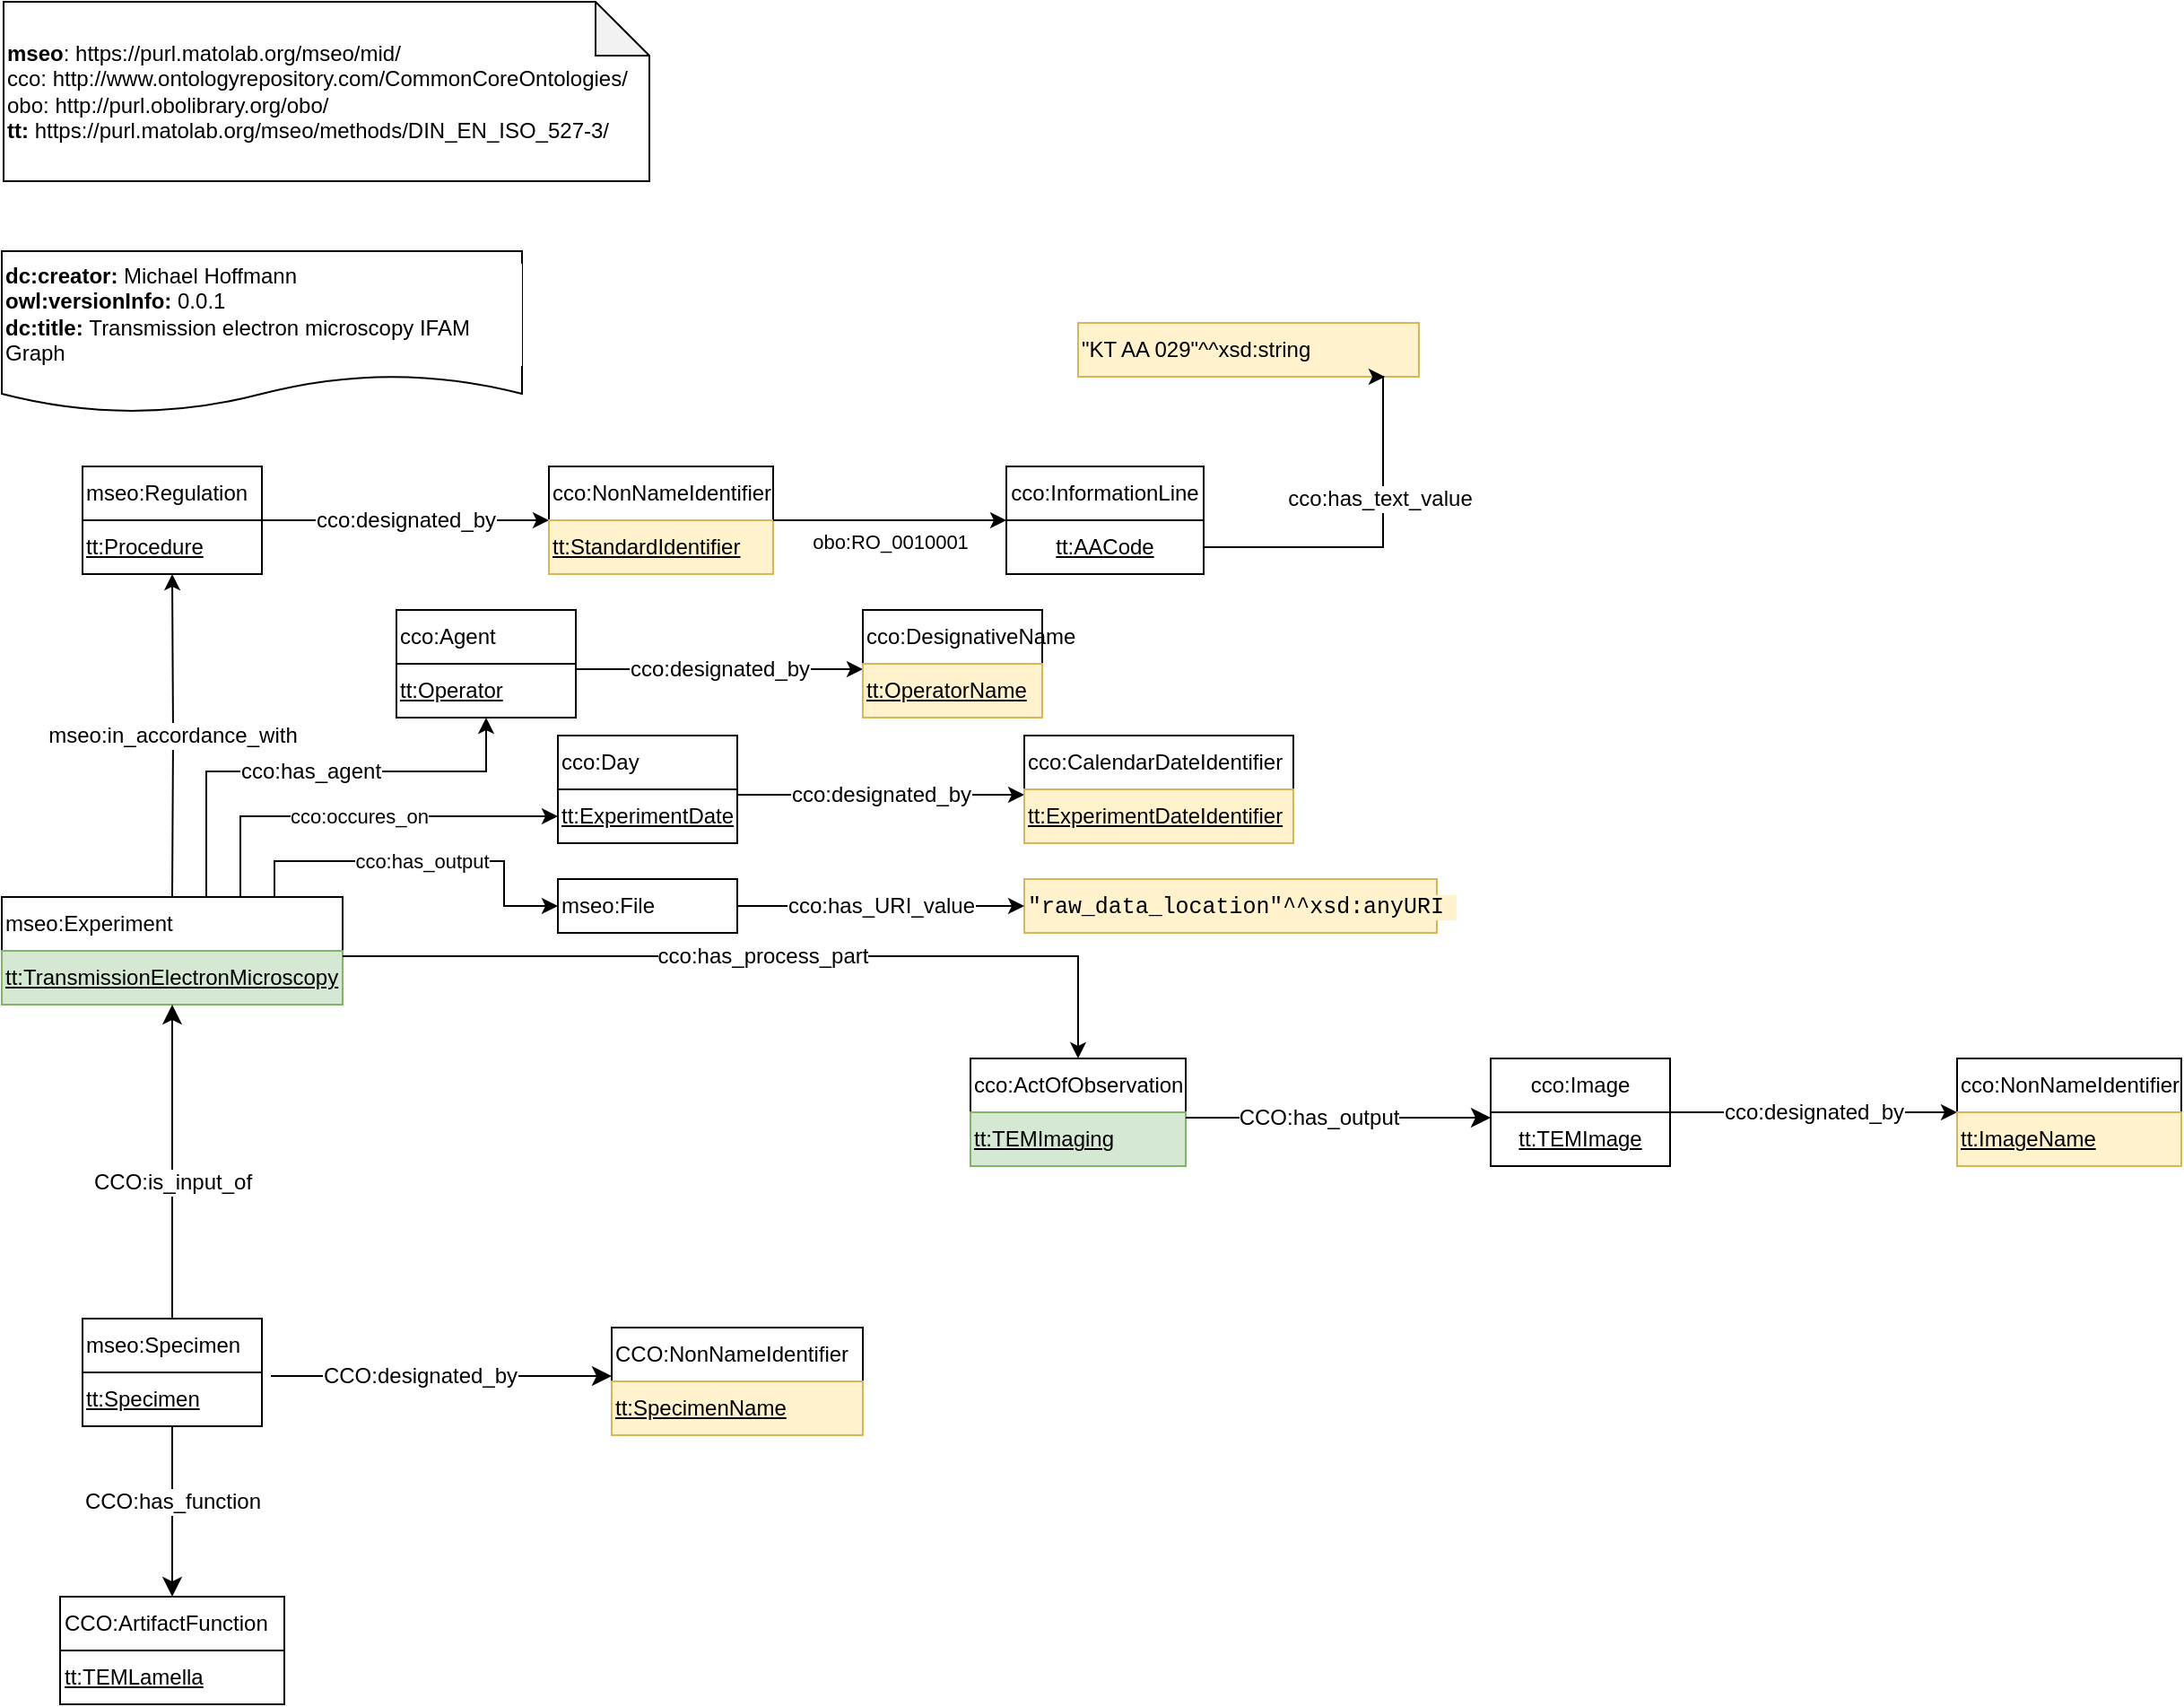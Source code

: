 <mxfile version="15.3.8" type="device"><diagram id="RQUcGvRlMdFbgAy4DLWb" name="Page-1"><mxGraphModel dx="1531" dy="1131" grid="1" gridSize="10" guides="1" tooltips="1" connect="1" arrows="1" fold="1" page="1" pageScale="1" pageWidth="2336" pageHeight="1654" math="0" shadow="0"><root><mxCell id="0"/><mxCell id="1" parent="0"/><mxCell id="0PtQ9QTV_TQMzkyyk_zX-2" value="&lt;div&gt;&lt;b&gt;dc:creator:&lt;/b&gt;&amp;nbsp;Michael Hoffmann&lt;/div&gt;&lt;div&gt;&lt;b&gt;owl:versionInfo:&lt;/b&gt; 0.0.1&lt;/div&gt;&lt;div&gt;&lt;b&gt;dc:title:&lt;/b&gt;&amp;nbsp;Transmission electron microscopy IFAM Graph&lt;/div&gt;" style="shape=document;whiteSpace=wrap;html=1;boundedLbl=1;labelBackgroundColor=#ffffff;strokeColor=#000000;fontSize=12;fontColor=#000000;size=0.233;align=left;" parent="1" vertex="1"><mxGeometry x="40" y="150" width="290" height="90" as="geometry"/></mxCell><mxCell id="0PtQ9QTV_TQMzkyyk_zX-5" value="&lt;div&gt;&lt;b&gt;mseo&lt;/b&gt;:&amp;nbsp;https://purl.matolab.org/mseo/mid/&lt;/div&gt;&lt;div&gt;cco:&amp;nbsp;http://www.ontologyrepository.com/CommonCoreOntologies/&lt;/div&gt;&lt;div&gt;obo: http://purl.obolibrary.org/obo/&lt;/div&gt;&lt;div&gt;&lt;b&gt;tt:&lt;/b&gt;&lt;span&gt;&amp;nbsp;https://purl.matolab.org/mseo/methods/DIN_EN_ISO_527-3/&lt;/span&gt;&lt;br&gt;&lt;/div&gt;" style="shape=note;whiteSpace=wrap;html=1;backgroundOutline=1;darkOpacity=0.05;align=left;" parent="1" vertex="1"><mxGeometry x="41" y="11" width="360" height="100" as="geometry"/></mxCell><mxCell id="0PtQ9QTV_TQMzkyyk_zX-37" value="" style="group;labelPosition=right;verticalLabelPosition=top;align=right;verticalAlign=bottom;fontColor=#009474;movable=0;resizable=0;rotatable=0;deletable=0;editable=0;connectable=0;" parent="1" vertex="1" connectable="0"><mxGeometry x="40" y="520" width="1060" height="363" as="geometry"/></mxCell><mxCell id="6XRQQ2KkNPgJ3lArmdI1-1" value="ns:Class1" style="rounded=0;whiteSpace=wrap;html=1;snapToPoint=1;points=[[0.1,0],[0.2,0],[0.3,0],[0.4,0],[0.5,0],[0.6,0],[0.7,0],[0.8,0],[0.9,0],[0,0.1],[0,0.3],[0,0.5],[0,0.7],[0,0.9],[0.1,1],[0.2,1],[0.3,1],[0.4,1],[0.5,1],[0.6,1],[0.7,1],[0.8,1],[0.9,1],[1,0.1],[1,0.3],[1,0.5],[1,0.7],[1,0.9]];align=left;" parent="1" vertex="1"><mxGeometry x="40" y="510" width="100" height="30" as="geometry"/></mxCell><mxCell id="6XRQQ2KkNPgJ3lArmdI1-2" value="&lt;u&gt;ns:Individual1&lt;/u&gt;" style="rounded=0;whiteSpace=wrap;html=1;snapToPoint=1;points=[[0.1,0],[0.2,0],[0.3,0],[0.4,0],[0.5,0],[0.6,0],[0.7,0],[0.8,0],[0.9,0],[0,0.1],[0,0.3],[0,0.5],[0,0.7],[0,0.9],[0.1,1],[0.2,1],[0.3,1],[0.4,1],[0.5,1],[0.6,1],[0.7,1],[0.8,1],[0.9,1],[1,0.1],[1,0.3],[1,0.5],[1,0.7],[1,0.9]];align=left;" parent="1" vertex="1"><mxGeometry x="40" y="540" width="100" height="30" as="geometry"/></mxCell><mxCell id="6XRQQ2KkNPgJ3lArmdI1-3" value="mseo:Experiment" style="rounded=0;whiteSpace=wrap;html=1;snapToPoint=1;points=[[0.1,0],[0.2,0],[0.3,0],[0.4,0],[0.5,0],[0.6,0],[0.7,0],[0.8,0],[0.9,0],[0,0.1],[0,0.3],[0,0.5],[0,0.7],[0,0.9],[0.1,1],[0.2,1],[0.3,1],[0.4,1],[0.5,1],[0.6,1],[0.7,1],[0.8,1],[0.9,1],[1,0.1],[1,0.3],[1,0.5],[1,0.7],[1,0.9]];align=left;" parent="1" vertex="1"><mxGeometry x="40" y="510" width="190" height="30" as="geometry"/></mxCell><mxCell id="6XRQQ2KkNPgJ3lArmdI1-4" value="&lt;u&gt;tt:TransmissionElectronMicroscopy&lt;/u&gt;" style="rounded=0;whiteSpace=wrap;html=1;snapToPoint=1;points=[[0.1,0],[0.2,0],[0.3,0],[0.4,0],[0.5,0],[0.6,0],[0.7,0],[0.8,0],[0.9,0],[0,0.1],[0,0.3],[0,0.5],[0,0.7],[0,0.9],[0.1,1],[0.2,1],[0.3,1],[0.4,1],[0.5,1],[0.6,1],[0.7,1],[0.8,1],[0.9,1],[1,0.1],[1,0.3],[1,0.5],[1,0.7],[1,0.9]];align=left;fillColor=#d5e8d4;strokeColor=#82b366;" parent="1" vertex="1"><mxGeometry x="40" y="540" width="190" height="30" as="geometry"/></mxCell><mxCell id="_gnO8wFlKocZBurelrsI-1" value="mseo:Specimen" style="rounded=0;whiteSpace=wrap;html=1;snapToPoint=1;points=[[0.1,0],[0.2,0],[0.3,0],[0.4,0],[0.5,0],[0.6,0],[0.7,0],[0.8,0],[0.9,0],[0,0.1],[0,0.3],[0,0.5],[0,0.7],[0,0.9],[0.1,1],[0.2,1],[0.3,1],[0.4,1],[0.5,1],[0.6,1],[0.7,1],[0.8,1],[0.9,1],[1,0.1],[1,0.3],[1,0.5],[1,0.7],[1,0.9]];align=left;" parent="1" vertex="1"><mxGeometry x="85" y="745" width="100" height="30" as="geometry"/></mxCell><mxCell id="_gnO8wFlKocZBurelrsI-2" value="&lt;u&gt;tt:Specimen&lt;/u&gt;" style="rounded=0;whiteSpace=wrap;html=1;snapToPoint=1;points=[[0.1,0],[0.2,0],[0.3,0],[0.4,0],[0.5,0],[0.6,0],[0.7,0],[0.8,0],[0.9,0],[0,0.1],[0,0.3],[0,0.5],[0,0.7],[0,0.9],[0.1,1],[0.2,1],[0.3,1],[0.4,1],[0.5,1],[0.6,1],[0.7,1],[0.8,1],[0.9,1],[1,0.1],[1,0.3],[1,0.5],[1,0.7],[1,0.9]];align=left;" parent="1" vertex="1"><mxGeometry x="85" y="775" width="100" height="30" as="geometry"/></mxCell><mxCell id="_gnO8wFlKocZBurelrsI-12" value="" style="endArrow=classic;html=1;exitX=0.5;exitY=0;exitDx=0;exitDy=0;entryX=0.5;entryY=1;entryDx=0;entryDy=0;endSize=8;" parent="1" source="_gnO8wFlKocZBurelrsI-1" target="6XRQQ2KkNPgJ3lArmdI1-4" edge="1"><mxGeometry width="50" height="50" relative="1" as="geometry"><mxPoint x="510" y="782" as="sourcePoint"/><mxPoint x="650" y="782.5" as="targetPoint"/></mxGeometry></mxCell><mxCell id="_gnO8wFlKocZBurelrsI-13" value="CCO:is_input_of" style="text;html=1;align=center;verticalAlign=middle;resizable=0;points=[];labelBackgroundColor=#ffffff;" parent="_gnO8wFlKocZBurelrsI-12" vertex="1" connectable="0"><mxGeometry x="-0.127" relative="1" as="geometry"><mxPoint as="offset"/></mxGeometry></mxCell><mxCell id="_gnO8wFlKocZBurelrsI-14" value="CCO:ArtifactFunction" style="rounded=0;whiteSpace=wrap;html=1;snapToPoint=1;points=[[0.1,0],[0.2,0],[0.3,0],[0.4,0],[0.5,0],[0.6,0],[0.7,0],[0.8,0],[0.9,0],[0,0.1],[0,0.3],[0,0.5],[0,0.7],[0,0.9],[0.1,1],[0.2,1],[0.3,1],[0.4,1],[0.5,1],[0.6,1],[0.7,1],[0.8,1],[0.9,1],[1,0.1],[1,0.3],[1,0.5],[1,0.7],[1,0.9]];align=left;" parent="1" vertex="1"><mxGeometry x="72.5" y="900" width="125" height="30" as="geometry"/></mxCell><mxCell id="_gnO8wFlKocZBurelrsI-15" value="&lt;u&gt;tt:TEMLamella&lt;/u&gt;" style="rounded=0;whiteSpace=wrap;html=1;snapToPoint=1;points=[[0.1,0],[0.2,0],[0.3,0],[0.4,0],[0.5,0],[0.6,0],[0.7,0],[0.8,0],[0.9,0],[0,0.1],[0,0.3],[0,0.5],[0,0.7],[0,0.9],[0.1,1],[0.2,1],[0.3,1],[0.4,1],[0.5,1],[0.6,1],[0.7,1],[0.8,1],[0.9,1],[1,0.1],[1,0.3],[1,0.5],[1,0.7],[1,0.9]];align=left;" parent="1" vertex="1"><mxGeometry x="72.5" y="930" width="125" height="30" as="geometry"/></mxCell><mxCell id="_gnO8wFlKocZBurelrsI-16" value="" style="endArrow=classic;html=1;exitX=0.5;exitY=1;exitDx=0;exitDy=0;entryX=0.5;entryY=0;entryDx=0;entryDy=0;endSize=8;" parent="1" source="_gnO8wFlKocZBurelrsI-2" target="_gnO8wFlKocZBurelrsI-14" edge="1"><mxGeometry width="50" height="50" relative="1" as="geometry"><mxPoint x="145" y="755" as="sourcePoint"/><mxPoint x="145" y="580" as="targetPoint"/></mxGeometry></mxCell><mxCell id="_gnO8wFlKocZBurelrsI-17" value="CCO:has_function" style="text;html=1;align=center;verticalAlign=middle;resizable=0;points=[];labelBackgroundColor=#ffffff;" parent="_gnO8wFlKocZBurelrsI-16" vertex="1" connectable="0"><mxGeometry x="-0.127" relative="1" as="geometry"><mxPoint as="offset"/></mxGeometry></mxCell><mxCell id="_gnO8wFlKocZBurelrsI-18" value="CCO:NonNameIdentifier" style="rounded=0;whiteSpace=wrap;html=1;snapToPoint=1;points=[[0.1,0],[0.2,0],[0.3,0],[0.4,0],[0.5,0],[0.6,0],[0.7,0],[0.8,0],[0.9,0],[0,0.1],[0,0.3],[0,0.5],[0,0.7],[0,0.9],[0.1,1],[0.2,1],[0.3,1],[0.4,1],[0.5,1],[0.6,1],[0.7,1],[0.8,1],[0.9,1],[1,0.1],[1,0.3],[1,0.5],[1,0.7],[1,0.9]];align=left;" parent="1" vertex="1"><mxGeometry x="380" y="750" width="140" height="30" as="geometry"/></mxCell><mxCell id="_gnO8wFlKocZBurelrsI-19" value="&lt;u&gt;tt:SpecimenName&lt;/u&gt;" style="rounded=0;whiteSpace=wrap;html=1;snapToPoint=1;points=[[0.1,0],[0.2,0],[0.3,0],[0.4,0],[0.5,0],[0.6,0],[0.7,0],[0.8,0],[0.9,0],[0,0.1],[0,0.3],[0,0.5],[0,0.7],[0,0.9],[0.1,1],[0.2,1],[0.3,1],[0.4,1],[0.5,1],[0.6,1],[0.7,1],[0.8,1],[0.9,1],[1,0.1],[1,0.3],[1,0.5],[1,0.7],[1,0.9]];align=left;fillColor=#fff2cc;strokeColor=#d6b656;" parent="1" vertex="1"><mxGeometry x="380" y="780" width="140" height="30" as="geometry"/></mxCell><mxCell id="_gnO8wFlKocZBurelrsI-20" value="" style="endArrow=classic;html=1;entryX=0;entryY=0.9;entryDx=0;entryDy=0;endSize=8;" parent="1" target="_gnO8wFlKocZBurelrsI-18" edge="1"><mxGeometry width="50" height="50" relative="1" as="geometry"><mxPoint x="190" y="777" as="sourcePoint"/><mxPoint x="145" y="580" as="targetPoint"/></mxGeometry></mxCell><mxCell id="_gnO8wFlKocZBurelrsI-21" value="CCO:designated_by" style="text;html=1;align=center;verticalAlign=middle;resizable=0;points=[];labelBackgroundColor=#ffffff;" parent="_gnO8wFlKocZBurelrsI-20" vertex="1" connectable="0"><mxGeometry x="-0.127" relative="1" as="geometry"><mxPoint as="offset"/></mxGeometry></mxCell><mxCell id="cfzMo91z7_M3sES2ST_1-1" value="mseo:Regulation" style="rounded=0;whiteSpace=wrap;html=1;snapToPoint=1;points=[[0.1,0],[0.2,0],[0.3,0],[0.4,0],[0.5,0],[0.6,0],[0.7,0],[0.8,0],[0.9,0],[0,0.1],[0,0.3],[0,0.5],[0,0.7],[0,0.9],[0.1,1],[0.2,1],[0.3,1],[0.4,1],[0.5,1],[0.6,1],[0.7,1],[0.8,1],[0.9,1],[1,0.1],[1,0.3],[1,0.5],[1,0.7],[1,0.9]];align=left;" parent="1" vertex="1"><mxGeometry x="85" y="270" width="100" height="30" as="geometry"/></mxCell><mxCell id="cfzMo91z7_M3sES2ST_1-2" value="&lt;u&gt;tt:Procedure&lt;br&gt;&lt;/u&gt;" style="rounded=0;whiteSpace=wrap;html=1;snapToPoint=1;points=[[0.1,0],[0.2,0],[0.3,0],[0.4,0],[0.5,0],[0.6,0],[0.7,0],[0.8,0],[0.9,0],[0,0.1],[0,0.3],[0,0.5],[0,0.7],[0,0.9],[0.1,1],[0.2,1],[0.3,1],[0.4,1],[0.5,1],[0.6,1],[0.7,1],[0.8,1],[0.9,1],[1,0.1],[1,0.3],[1,0.5],[1,0.7],[1,0.9]];align=left;" parent="1" vertex="1"><mxGeometry x="85" y="300" width="100" height="30" as="geometry"/></mxCell><mxCell id="cfzMo91z7_M3sES2ST_1-3" value="cco:designated_by" style="edgeStyle=orthogonalEdgeStyle;rounded=0;orthogonalLoop=1;jettySize=auto;html=1;exitX=1;exitY=0.1;exitDx=0;exitDy=0;fontSize=12;entryX=0;entryY=0.1;entryDx=0;entryDy=0;" parent="1" edge="1"><mxGeometry relative="1" as="geometry"><mxPoint x="185" y="300" as="sourcePoint"/><mxPoint x="345" y="300" as="targetPoint"/></mxGeometry></mxCell><mxCell id="cfzMo91z7_M3sES2ST_1-4" value="cco:NonNameIdentifier" style="rounded=0;whiteSpace=wrap;html=1;snapToPoint=1;points=[[0.1,0],[0.2,0],[0.3,0],[0.4,0],[0.5,0],[0.6,0],[0.7,0],[0.8,0],[0.9,0],[0,0.1],[0,0.3],[0,0.5],[0,0.7],[0,0.9],[0.1,1],[0.2,1],[0.3,1],[0.4,1],[0.5,1],[0.6,1],[0.7,1],[0.8,1],[0.9,1],[1,0.1],[1,0.3],[1,0.5],[1,0.7],[1,0.9]];align=left;" parent="1" vertex="1"><mxGeometry x="345" y="270" width="125" height="30" as="geometry"/></mxCell><mxCell id="cfzMo91z7_M3sES2ST_1-5" value="&lt;u&gt;tt:StandardIdentifier&lt;br&gt;&lt;/u&gt;" style="rounded=0;whiteSpace=wrap;html=1;snapToPoint=1;points=[[0.1,0],[0.2,0],[0.3,0],[0.4,0],[0.5,0],[0.6,0],[0.7,0],[0.8,0],[0.9,0],[0,0.1],[0,0.3],[0,0.5],[0,0.7],[0,0.9],[0.1,1],[0.2,1],[0.3,1],[0.4,1],[0.5,1],[0.6,1],[0.7,1],[0.8,1],[0.9,1],[1,0.1],[1,0.3],[1,0.5],[1,0.7],[1,0.9]];align=left;fillColor=#fff2cc;strokeColor=#d6b656;" parent="1" vertex="1"><mxGeometry x="345" y="300" width="125" height="30" as="geometry"/></mxCell><mxCell id="cfzMo91z7_M3sES2ST_1-6" value="mseo:in_accordance_with" style="edgeStyle=orthogonalEdgeStyle;rounded=0;orthogonalLoop=1;jettySize=auto;html=1;fontSize=12;entryX=0.5;entryY=1;entryDx=0;entryDy=0;" parent="1" target="cfzMo91z7_M3sES2ST_1-2" edge="1"><mxGeometry relative="1" as="geometry"><mxPoint x="135" y="510" as="sourcePoint"/><mxPoint x="1235" y="1158" as="targetPoint"/></mxGeometry></mxCell><mxCell id="cfzMo91z7_M3sES2ST_1-7" value="cco:InformationLine" style="rounded=0;whiteSpace=wrap;html=1;snapToPoint=1;points=[[0.1,0],[0.2,0],[0.3,0],[0.4,0],[0.5,0],[0.6,0],[0.7,0],[0.8,0],[0.9,0],[0,0.1],[0,0.3],[0,0.5],[0,0.7],[0,0.9],[0.1,1],[0.2,1],[0.3,1],[0.4,1],[0.5,1],[0.6,1],[0.7,1],[0.8,1],[0.9,1],[1,0.1],[1,0.3],[1,0.5],[1,0.7],[1,0.9]];" parent="1" vertex="1"><mxGeometry x="600" y="270" width="110" height="30" as="geometry"/></mxCell><mxCell id="cfzMo91z7_M3sES2ST_1-8" value="&lt;u&gt;tt:AACode&lt;/u&gt;" style="rounded=0;whiteSpace=wrap;html=1;snapToPoint=1;points=[[0.1,0],[0.2,0],[0.3,0],[0.4,0],[0.5,0],[0.6,0],[0.7,0],[0.8,0],[0.9,0],[0,0.1],[0,0.3],[0,0.5],[0,0.7],[0,0.9],[0.1,1],[0.2,1],[0.3,1],[0.4,1],[0.5,1],[0.6,1],[0.7,1],[0.8,1],[0.9,1],[1,0.1],[1,0.3],[1,0.5],[1,0.7],[1,0.9]];" parent="1" vertex="1"><mxGeometry x="600" y="300" width="110" height="30" as="geometry"/></mxCell><mxCell id="cfzMo91z7_M3sES2ST_1-9" value="obo:RO_0010001" style="rounded=0;orthogonalLoop=1;jettySize=auto;html=1;entryX=0;entryY=0.1;entryDx=0;entryDy=0;" parent="1" edge="1"><mxGeometry y="-12" relative="1" as="geometry"><mxPoint x="470" y="300" as="sourcePoint"/><mxPoint x="600" y="300" as="targetPoint"/><mxPoint as="offset"/></mxGeometry></mxCell><mxCell id="cfzMo91z7_M3sES2ST_1-10" value="&lt;p&gt;&quot;KT AA 029&quot;^^xsd:string&lt;span style=&quot;color: rgb(86 , 116 , 130) ; font-family: &amp;#34;consolas&amp;#34; , &amp;#34;liberation mono&amp;#34; , &amp;#34;menlo&amp;#34; , &amp;#34;courier&amp;#34; , monospace ; font-size: 12.48px ; background-color: rgb(243 , 246 , 250) ; font-size: 12.48px&quot;&gt;&lt;/span&gt;&lt;/p&gt;" style="rounded=0;whiteSpace=wrap;html=1;snapToPoint=1;points=[[0.1,0],[0.2,0],[0.3,0],[0.4,0],[0.5,0],[0.6,0],[0.7,0],[0.8,0],[0.9,0],[0,0.1],[0,0.3],[0,0.5],[0,0.7],[0,0.9],[0.1,1],[0.2,1],[0.3,1],[0.4,1],[0.5,1],[0.6,1],[0.7,1],[0.8,1],[0.9,1],[1,0.1],[1,0.3],[1,0.5],[1,0.7],[1,0.9]];align=left;fillColor=#fff2cc;strokeColor=#d6b656;" parent="1" vertex="1"><mxGeometry x="640" y="190" width="190" height="30" as="geometry"/></mxCell><mxCell id="cfzMo91z7_M3sES2ST_1-11" value="cco:has_text_value" style="edgeStyle=orthogonalEdgeStyle;rounded=0;orthogonalLoop=1;jettySize=auto;html=1;exitX=1;exitY=0.1;exitDx=0;exitDy=0;fontSize=12;entryX=0.9;entryY=1;entryDx=0;entryDy=0;" parent="1" source="cfzMo91z7_M3sES2ST_1-8" target="cfzMo91z7_M3sES2ST_1-10" edge="1"><mxGeometry x="0.054" y="27" relative="1" as="geometry"><mxPoint x="760" y="309" as="sourcePoint"/><mxPoint x="750" y="230" as="targetPoint"/><mxPoint as="offset"/><Array as="points"><mxPoint x="710" y="315"/><mxPoint x="810" y="315"/><mxPoint x="810" y="220"/></Array></mxGeometry></mxCell><mxCell id="cfzMo91z7_M3sES2ST_1-12" value="cco:Agent" style="rounded=0;whiteSpace=wrap;html=1;snapToPoint=1;points=[[0.1,0],[0.2,0],[0.3,0],[0.4,0],[0.5,0],[0.6,0],[0.7,0],[0.8,0],[0.9,0],[0,0.1],[0,0.3],[0,0.5],[0,0.7],[0,0.9],[0.1,1],[0.2,1],[0.3,1],[0.4,1],[0.5,1],[0.6,1],[0.7,1],[0.8,1],[0.9,1],[1,0.1],[1,0.3],[1,0.5],[1,0.7],[1,0.9]];align=left;" parent="1" vertex="1"><mxGeometry x="260" y="350" width="100" height="30" as="geometry"/></mxCell><mxCell id="cfzMo91z7_M3sES2ST_1-13" value="&lt;u&gt;tt:Operator&lt;br&gt;&lt;/u&gt;" style="rounded=0;whiteSpace=wrap;html=1;snapToPoint=1;points=[[0.1,0],[0.2,0],[0.3,0],[0.4,0],[0.5,0],[0.6,0],[0.7,0],[0.8,0],[0.9,0],[0,0.1],[0,0.3],[0,0.5],[0,0.7],[0,0.9],[0.1,1],[0.2,1],[0.3,1],[0.4,1],[0.5,1],[0.6,1],[0.7,1],[0.8,1],[0.9,1],[1,0.1],[1,0.3],[1,0.5],[1,0.7],[1,0.9]];align=left;" parent="1" vertex="1"><mxGeometry x="260" y="380" width="100" height="30" as="geometry"/></mxCell><mxCell id="cfzMo91z7_M3sES2ST_1-14" value="cco:designated_by" style="edgeStyle=orthogonalEdgeStyle;rounded=0;orthogonalLoop=1;jettySize=auto;html=1;exitX=1;exitY=0.1;exitDx=0;exitDy=0;fontSize=12;entryX=0;entryY=0.1;entryDx=0;entryDy=0;" parent="1" source="cfzMo91z7_M3sES2ST_1-13" target="cfzMo91z7_M3sES2ST_1-16" edge="1"><mxGeometry relative="1" as="geometry"><mxPoint x="440" y="463" as="sourcePoint"/><mxPoint x="440" y="400.0" as="targetPoint"/></mxGeometry></mxCell><mxCell id="cfzMo91z7_M3sES2ST_1-15" value="cco:DesignativeName" style="rounded=0;whiteSpace=wrap;html=1;snapToPoint=1;points=[[0.1,0],[0.2,0],[0.3,0],[0.4,0],[0.5,0],[0.6,0],[0.7,0],[0.8,0],[0.9,0],[0,0.1],[0,0.3],[0,0.5],[0,0.7],[0,0.9],[0.1,1],[0.2,1],[0.3,1],[0.4,1],[0.5,1],[0.6,1],[0.7,1],[0.8,1],[0.9,1],[1,0.1],[1,0.3],[1,0.5],[1,0.7],[1,0.9]];align=left;" parent="1" vertex="1"><mxGeometry x="520" y="350" width="100" height="30" as="geometry"/></mxCell><mxCell id="cfzMo91z7_M3sES2ST_1-16" value="&lt;u&gt;tt:OperatorName&lt;br&gt;&lt;/u&gt;" style="rounded=0;whiteSpace=wrap;html=1;snapToPoint=1;points=[[0.1,0],[0.2,0],[0.3,0],[0.4,0],[0.5,0],[0.6,0],[0.7,0],[0.8,0],[0.9,0],[0,0.1],[0,0.3],[0,0.5],[0,0.7],[0,0.9],[0.1,1],[0.2,1],[0.3,1],[0.4,1],[0.5,1],[0.6,1],[0.7,1],[0.8,1],[0.9,1],[1,0.1],[1,0.3],[1,0.5],[1,0.7],[1,0.9]];align=left;fillColor=#fff2cc;strokeColor=#d6b656;" parent="1" vertex="1"><mxGeometry x="520" y="380" width="100" height="30" as="geometry"/></mxCell><mxCell id="cfzMo91z7_M3sES2ST_1-17" value="cco:has_agent" style="edgeStyle=orthogonalEdgeStyle;rounded=0;orthogonalLoop=1;jettySize=auto;html=1;fontSize=12;entryX=0.5;entryY=1;entryDx=0;entryDy=0;exitX=0.6;exitY=0;exitDx=0;exitDy=0;" parent="1" source="6XRQQ2KkNPgJ3lArmdI1-3" target="cfzMo91z7_M3sES2ST_1-13" edge="1"><mxGeometry relative="1" as="geometry"><mxPoint x="197.5" y="704.5" as="sourcePoint"/><mxPoint x="1357.5" y="1248" as="targetPoint"/><Array as="points"><mxPoint x="154" y="440"/><mxPoint x="310" y="440"/></Array></mxGeometry></mxCell><mxCell id="cfzMo91z7_M3sES2ST_1-18" value="cco:Day" style="rounded=0;whiteSpace=wrap;html=1;snapToPoint=1;points=[[0.1,0],[0.2,0],[0.3,0],[0.4,0],[0.5,0],[0.6,0],[0.7,0],[0.8,0],[0.9,0],[0,0.1],[0,0.3],[0,0.5],[0,0.7],[0,0.9],[0.1,1],[0.2,1],[0.3,1],[0.4,1],[0.5,1],[0.6,1],[0.7,1],[0.8,1],[0.9,1],[1,0.1],[1,0.3],[1,0.5],[1,0.7],[1,0.9]];align=left;" parent="1" vertex="1"><mxGeometry x="350" y="420" width="100" height="30" as="geometry"/></mxCell><mxCell id="cfzMo91z7_M3sES2ST_1-19" value="&lt;u&gt;tt:ExperimentDate&lt;br&gt;&lt;/u&gt;" style="rounded=0;whiteSpace=wrap;html=1;snapToPoint=1;points=[[0.1,0],[0.2,0],[0.3,0],[0.4,0],[0.5,0],[0.6,0],[0.7,0],[0.8,0],[0.9,0],[0,0.1],[0,0.3],[0,0.5],[0,0.7],[0,0.9],[0.1,1],[0.2,1],[0.3,1],[0.4,1],[0.5,1],[0.6,1],[0.7,1],[0.8,1],[0.9,1],[1,0.1],[1,0.3],[1,0.5],[1,0.7],[1,0.9]];align=left;" parent="1" vertex="1"><mxGeometry x="350" y="450" width="100" height="30" as="geometry"/></mxCell><mxCell id="cfzMo91z7_M3sES2ST_1-20" value="cco:designated_by" style="edgeStyle=orthogonalEdgeStyle;rounded=0;orthogonalLoop=1;jettySize=auto;html=1;exitX=1;exitY=0.1;exitDx=0;exitDy=0;fontSize=12;entryX=0;entryY=0.1;entryDx=0;entryDy=0;" parent="1" source="cfzMo91z7_M3sES2ST_1-19" target="cfzMo91z7_M3sES2ST_1-22" edge="1"><mxGeometry relative="1" as="geometry"><mxPoint x="530" y="533" as="sourcePoint"/><mxPoint x="530" y="470.0" as="targetPoint"/></mxGeometry></mxCell><mxCell id="cfzMo91z7_M3sES2ST_1-21" value="cco:CalendarDateIdentifier" style="rounded=0;whiteSpace=wrap;html=1;snapToPoint=1;points=[[0.1,0],[0.2,0],[0.3,0],[0.4,0],[0.5,0],[0.6,0],[0.7,0],[0.8,0],[0.9,0],[0,0.1],[0,0.3],[0,0.5],[0,0.7],[0,0.9],[0.1,1],[0.2,1],[0.3,1],[0.4,1],[0.5,1],[0.6,1],[0.7,1],[0.8,1],[0.9,1],[1,0.1],[1,0.3],[1,0.5],[1,0.7],[1,0.9]];align=left;" parent="1" vertex="1"><mxGeometry x="610" y="420" width="150" height="30" as="geometry"/></mxCell><mxCell id="cfzMo91z7_M3sES2ST_1-22" value="&lt;u&gt;tt:ExperimentDateIdentifier&lt;br&gt;&lt;/u&gt;" style="rounded=0;whiteSpace=wrap;html=1;snapToPoint=1;points=[[0.1,0],[0.2,0],[0.3,0],[0.4,0],[0.5,0],[0.6,0],[0.7,0],[0.8,0],[0.9,0],[0,0.1],[0,0.3],[0,0.5],[0,0.7],[0,0.9],[0.1,1],[0.2,1],[0.3,1],[0.4,1],[0.5,1],[0.6,1],[0.7,1],[0.8,1],[0.9,1],[1,0.1],[1,0.3],[1,0.5],[1,0.7],[1,0.9]];align=left;fillColor=#fff2cc;strokeColor=#d6b656;" parent="1" vertex="1"><mxGeometry x="610" y="450" width="150" height="30" as="geometry"/></mxCell><mxCell id="cfzMo91z7_M3sES2ST_1-23" value="cco:occures_on" style="edgeStyle=orthogonalEdgeStyle;rounded=0;orthogonalLoop=1;jettySize=auto;html=1;exitX=0.7;exitY=0;exitDx=0;exitDy=0;entryX=0;entryY=0.5;entryDx=0;entryDy=0;" parent="1" source="6XRQQ2KkNPgJ3lArmdI1-3" target="cfzMo91z7_M3sES2ST_1-19" edge="1"><mxGeometry relative="1" as="geometry"><mxPoint x="250" y="714.5" as="sourcePoint"/><Array as="points"><mxPoint x="173" y="465"/></Array></mxGeometry></mxCell><mxCell id="cfzMo91z7_M3sES2ST_1-59" value="&lt;span style=&quot;font-family: &amp;#34;consolas&amp;#34; , &amp;#34;liberation mono&amp;#34; , &amp;#34;menlo&amp;#34; , &amp;#34;courier&amp;#34; , monospace ; font-size: 12.48px ; background-color: rgb(255 , 242 , 204)&quot;&gt;&quot;raw_data_location&quot;^^xsd:anyURI&lt;span style=&quot;white-space: pre&quot;&gt;&#9;&lt;/span&gt;&lt;/span&gt;" style="rounded=0;whiteSpace=wrap;html=1;snapToPoint=1;points=[[0.1,0],[0.2,0],[0.3,0],[0.4,0],[0.5,0],[0.6,0],[0.7,0],[0.8,0],[0.9,0],[0,0.1],[0,0.3],[0,0.5],[0,0.7],[0,0.9],[0.1,1],[0.2,1],[0.3,1],[0.4,1],[0.5,1],[0.6,1],[0.7,1],[0.8,1],[0.9,1],[1,0.1],[1,0.3],[1,0.5],[1,0.7],[1,0.9]];align=left;fillColor=#fff2cc;strokeColor=#d6b656;" parent="1" vertex="1"><mxGeometry x="610" y="500" width="230" height="30" as="geometry"/></mxCell><mxCell id="cfzMo91z7_M3sES2ST_1-60" value="mseo:File" style="rounded=0;whiteSpace=wrap;html=1;snapToPoint=1;points=[[0.1,0],[0.2,0],[0.3,0],[0.4,0],[0.5,0],[0.6,0],[0.7,0],[0.8,0],[0.9,0],[0,0.1],[0,0.3],[0,0.5],[0,0.7],[0,0.9],[0.1,1],[0.2,1],[0.3,1],[0.4,1],[0.5,1],[0.6,1],[0.7,1],[0.8,1],[0.9,1],[1,0.1],[1,0.3],[1,0.5],[1,0.7],[1,0.9]];align=left;" parent="1" vertex="1"><mxGeometry x="350" y="500" width="100" height="30" as="geometry"/></mxCell><mxCell id="cfzMo91z7_M3sES2ST_1-61" value="cco:has_URI_value" style="edgeStyle=orthogonalEdgeStyle;rounded=0;orthogonalLoop=1;jettySize=auto;html=1;exitX=1;exitY=0.5;exitDx=0;exitDy=0;fontSize=12;entryX=0;entryY=0.5;entryDx=0;entryDy=0;" parent="1" source="cfzMo91z7_M3sES2ST_1-60" target="cfzMo91z7_M3sES2ST_1-59" edge="1"><mxGeometry relative="1" as="geometry"><mxPoint x="405" y="583" as="sourcePoint"/><mxPoint x="550" y="640" as="targetPoint"/></mxGeometry></mxCell><mxCell id="cfzMo91z7_M3sES2ST_1-62" value="cco:has_output" style="edgeStyle=orthogonalEdgeStyle;rounded=0;orthogonalLoop=1;jettySize=auto;html=1;exitX=0.8;exitY=0;exitDx=0;exitDy=0;entryX=0;entryY=0.5;entryDx=0;entryDy=0;strokeColor=#000000;" parent="1" source="6XRQQ2KkNPgJ3lArmdI1-3" target="cfzMo91z7_M3sES2ST_1-60" edge="1"><mxGeometry relative="1" as="geometry"><mxPoint x="130" y="684.5" as="sourcePoint"/><mxPoint x="355" y="610" as="targetPoint"/><Array as="points"><mxPoint x="192" y="490"/><mxPoint x="320" y="490"/><mxPoint x="320" y="515"/></Array></mxGeometry></mxCell><mxCell id="cfzMo91z7_M3sES2ST_1-63" value="cco:has_process_part" style="edgeStyle=orthogonalEdgeStyle;rounded=0;orthogonalLoop=1;jettySize=auto;html=1;exitX=1;exitY=0.1;exitDx=0;exitDy=0;fontSize=12;entryX=0.5;entryY=0;entryDx=0;entryDy=0;" parent="1" source="6XRQQ2KkNPgJ3lArmdI1-4" target="cfzMo91z7_M3sES2ST_1-64" edge="1"><mxGeometry relative="1" as="geometry"><mxPoint x="220" y="234.25" as="sourcePoint"/><mxPoint x="730" y="100.75" as="targetPoint"/><Array as="points"><mxPoint x="640" y="543"/></Array></mxGeometry></mxCell><mxCell id="cfzMo91z7_M3sES2ST_1-64" value="cco:ActOfObservation&lt;span style=&quot;white-space: pre&quot;&gt;&#9;&lt;/span&gt;" style="rounded=0;whiteSpace=wrap;html=1;snapToPoint=1;points=[[0.1,0],[0.2,0],[0.3,0],[0.4,0],[0.5,0],[0.6,0],[0.7,0],[0.8,0],[0.9,0],[0,0.1],[0,0.3],[0,0.5],[0,0.7],[0,0.9],[0.1,1],[0.2,1],[0.3,1],[0.4,1],[0.5,1],[0.6,1],[0.7,1],[0.8,1],[0.9,1],[1,0.1],[1,0.3],[1,0.5],[1,0.7],[1,0.9]];align=left;" parent="1" vertex="1"><mxGeometry x="580" y="600" width="120" height="30" as="geometry"/></mxCell><mxCell id="cfzMo91z7_M3sES2ST_1-65" value="&lt;u&gt;tt:TEMImaging&lt;/u&gt;" style="rounded=0;whiteSpace=wrap;html=1;snapToPoint=1;points=[[0.1,0],[0.2,0],[0.3,0],[0.4,0],[0.5,0],[0.6,0],[0.7,0],[0.8,0],[0.9,0],[0,0.1],[0,0.3],[0,0.5],[0,0.7],[0,0.9],[0.1,1],[0.2,1],[0.3,1],[0.4,1],[0.5,1],[0.6,1],[0.7,1],[0.8,1],[0.9,1],[1,0.1],[1,0.3],[1,0.5],[1,0.7],[1,0.9]];align=left;fillColor=#d5e8d4;strokeColor=#82b366;" parent="1" vertex="1"><mxGeometry x="580" y="630" width="120" height="30" as="geometry"/></mxCell><mxCell id="nGctRfCe2w9hdqC7_x4P-1" value="" style="endArrow=classic;html=1;endSize=8;exitX=1;exitY=0.1;exitDx=0;exitDy=0;entryX=0;entryY=0.1;entryDx=0;entryDy=0;" parent="1" source="cfzMo91z7_M3sES2ST_1-65" target="nGctRfCe2w9hdqC7_x4P-4" edge="1"><mxGeometry width="50" height="50" relative="1" as="geometry"><mxPoint x="614" y="670" as="sourcePoint"/><mxPoint x="880" y="633" as="targetPoint"/></mxGeometry></mxCell><mxCell id="nGctRfCe2w9hdqC7_x4P-2" value="CCO:has_output" style="text;html=1;align=center;verticalAlign=middle;resizable=0;points=[];labelBackgroundColor=#ffffff;" parent="nGctRfCe2w9hdqC7_x4P-1" vertex="1" connectable="0"><mxGeometry x="-0.127" relative="1" as="geometry"><mxPoint as="offset"/></mxGeometry></mxCell><mxCell id="nGctRfCe2w9hdqC7_x4P-3" value="cco:Image" style="rounded=0;whiteSpace=wrap;html=1;snapToPoint=1;points=[[0.1,0],[0.2,0],[0.3,0],[0.4,0],[0.5,0],[0.6,0],[0.7,0],[0.8,0],[0.9,0],[0,0.1],[0,0.3],[0,0.5],[0,0.7],[0,0.9],[0.1,1],[0.2,1],[0.3,1],[0.4,1],[0.5,1],[0.6,1],[0.7,1],[0.8,1],[0.9,1],[1,0.1],[1,0.3],[1,0.5],[1,0.7],[1,0.9]];" parent="1" vertex="1"><mxGeometry x="870" y="600" width="100" height="30" as="geometry"/></mxCell><mxCell id="nGctRfCe2w9hdqC7_x4P-4" value="&lt;u&gt;tt:TEMImage&lt;/u&gt;" style="rounded=0;whiteSpace=wrap;html=1;snapToPoint=1;points=[[0.1,0],[0.2,0],[0.3,0],[0.4,0],[0.5,0],[0.6,0],[0.7,0],[0.8,0],[0.9,0],[0,0.1],[0,0.3],[0,0.5],[0,0.7],[0,0.9],[0.1,1],[0.2,1],[0.3,1],[0.4,1],[0.5,1],[0.6,1],[0.7,1],[0.8,1],[0.9,1],[1,0.1],[1,0.3],[1,0.5],[1,0.7],[1,0.9]];" parent="1" vertex="1"><mxGeometry x="870" y="630" width="100" height="30" as="geometry"/></mxCell><mxCell id="0YkeaOM3wWyg6d_Giz99-5" value="cco:designated_by" style="edgeStyle=orthogonalEdgeStyle;rounded=0;orthogonalLoop=1;jettySize=auto;html=1;exitX=1;exitY=0.1;exitDx=0;exitDy=0;fontSize=12;entryX=0;entryY=0.1;entryDx=0;entryDy=0;" parent="1" edge="1"><mxGeometry relative="1" as="geometry"><mxPoint x="970" y="630" as="sourcePoint"/><mxPoint x="1130" y="630" as="targetPoint"/></mxGeometry></mxCell><mxCell id="0YkeaOM3wWyg6d_Giz99-6" value="cco:NonNameIdentifier" style="rounded=0;whiteSpace=wrap;html=1;snapToPoint=1;points=[[0.1,0],[0.2,0],[0.3,0],[0.4,0],[0.5,0],[0.6,0],[0.7,0],[0.8,0],[0.9,0],[0,0.1],[0,0.3],[0,0.5],[0,0.7],[0,0.9],[0.1,1],[0.2,1],[0.3,1],[0.4,1],[0.5,1],[0.6,1],[0.7,1],[0.8,1],[0.9,1],[1,0.1],[1,0.3],[1,0.5],[1,0.7],[1,0.9]];align=left;" parent="1" vertex="1"><mxGeometry x="1130" y="600" width="125" height="30" as="geometry"/></mxCell><mxCell id="0YkeaOM3wWyg6d_Giz99-7" value="&lt;u&gt;tt:ImageName&lt;br&gt;&lt;/u&gt;" style="rounded=0;whiteSpace=wrap;html=1;snapToPoint=1;points=[[0.1,0],[0.2,0],[0.3,0],[0.4,0],[0.5,0],[0.6,0],[0.7,0],[0.8,0],[0.9,0],[0,0.1],[0,0.3],[0,0.5],[0,0.7],[0,0.9],[0.1,1],[0.2,1],[0.3,1],[0.4,1],[0.5,1],[0.6,1],[0.7,1],[0.8,1],[0.9,1],[1,0.1],[1,0.3],[1,0.5],[1,0.7],[1,0.9]];align=left;fillColor=#fff2cc;strokeColor=#d6b656;" parent="1" vertex="1"><mxGeometry x="1130" y="630" width="125" height="30" as="geometry"/></mxCell></root></mxGraphModel></diagram></mxfile>